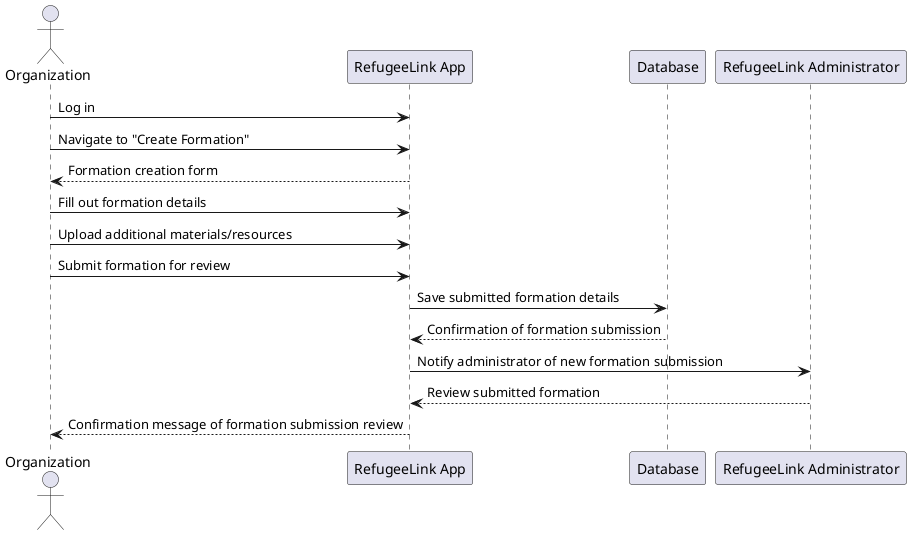 @startuml

actor Organization
participant RefugeeLink as "RefugeeLink App"
participant Database as "Database"
participant Administrator as "RefugeeLink Administrator"

Organization -> RefugeeLink: Log in
Organization -> RefugeeLink: Navigate to "Create Formation"
RefugeeLink --> Organization: Formation creation form
Organization -> RefugeeLink: Fill out formation details
Organization -> RefugeeLink: Upload additional materials/resources
Organization -> RefugeeLink: Submit formation for review
RefugeeLink -> Database: Save submitted formation details
Database --> RefugeeLink: Confirmation of formation submission
RefugeeLink -> Administrator: Notify administrator of new formation submission
Administrator --> RefugeeLink: Review submitted formation
RefugeeLink --> Organization: Confirmation message of formation submission review

@enduml
